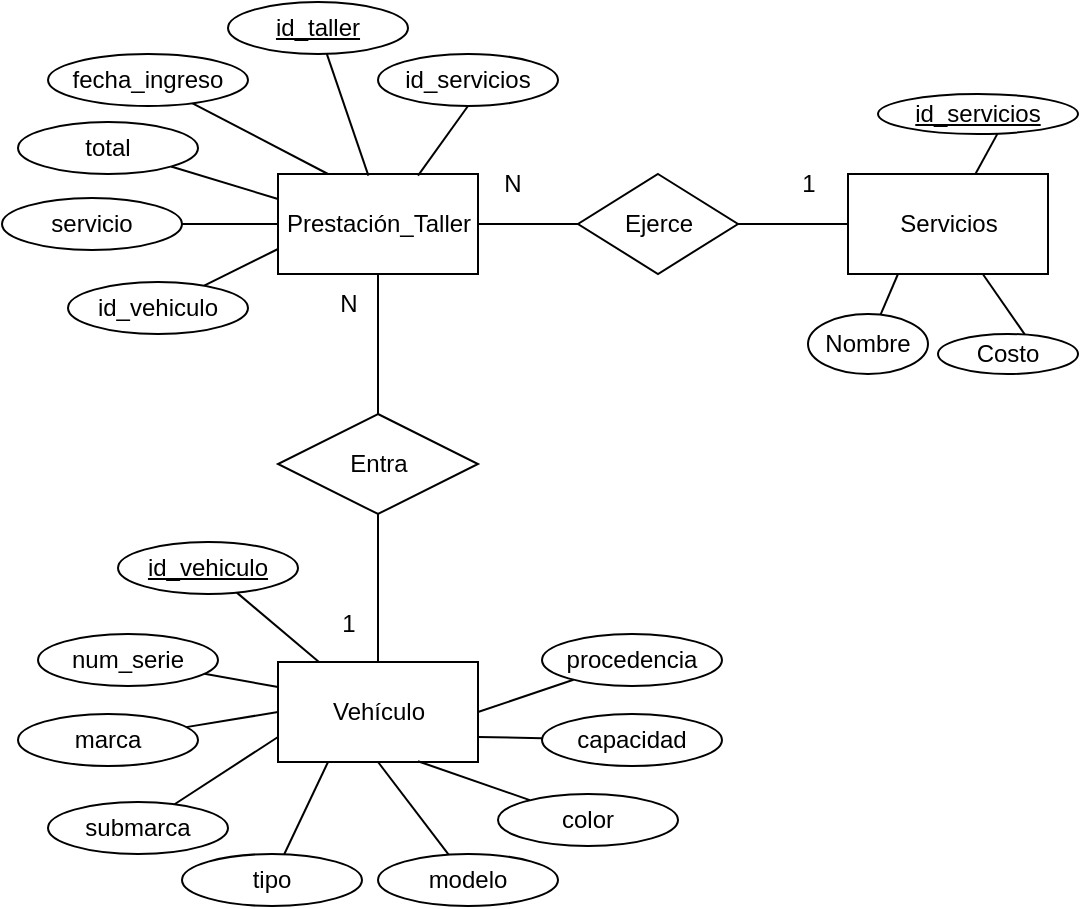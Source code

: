 <mxfile>
    <diagram id="OlT-u3WU-vYkxgeVpw6N" name="Page-1">
        <mxGraphModel dx="1177" dy="948" grid="1" gridSize="10" guides="1" tooltips="1" connect="1" arrows="1" fold="1" page="1" pageScale="1" pageWidth="583" pageHeight="827" math="0" shadow="0">
            <root>
                <mxCell id="0"/>
                <mxCell id="1" parent="0"/>
                <mxCell id="2" value="Vehículo" style="html=1;dashed=0;whitespace=wrap;" parent="1" vertex="1">
                    <mxGeometry x="160" y="364" width="100" height="50" as="geometry"/>
                </mxCell>
                <mxCell id="12" value="" style="edgeStyle=none;html=1;endArrow=none;endFill=0;" parent="1" source="3" target="2" edge="1">
                    <mxGeometry relative="1" as="geometry"/>
                </mxCell>
                <mxCell id="3" value="Entra" style="shape=rhombus;html=1;dashed=0;whitespace=wrap;perimeter=rhombusPerimeter;" parent="1" vertex="1">
                    <mxGeometry x="160" y="240" width="100" height="50" as="geometry"/>
                </mxCell>
                <mxCell id="4" value="Servicios" style="html=1;dashed=0;whitespace=wrap;" parent="1" vertex="1">
                    <mxGeometry x="445" y="120" width="100" height="50" as="geometry"/>
                </mxCell>
                <mxCell id="9" value="" style="edgeStyle=none;html=1;endArrow=none;endFill=0;" parent="1" source="5" target="6" edge="1">
                    <mxGeometry relative="1" as="geometry"/>
                </mxCell>
                <mxCell id="11" value="" style="edgeStyle=none;html=1;endArrow=none;endFill=0;" parent="1" source="5" target="3" edge="1">
                    <mxGeometry relative="1" as="geometry"/>
                </mxCell>
                <mxCell id="5" value="Prestación_Taller" style="html=1;dashed=0;whitespace=wrap;" parent="1" vertex="1">
                    <mxGeometry x="160" y="120" width="100" height="50" as="geometry"/>
                </mxCell>
                <mxCell id="10" value="" style="edgeStyle=none;html=1;endArrow=none;endFill=0;" parent="1" source="6" target="4" edge="1">
                    <mxGeometry relative="1" as="geometry"/>
                </mxCell>
                <mxCell id="6" value="Ejerce" style="shape=rhombus;html=1;dashed=0;whitespace=wrap;perimeter=rhombusPerimeter;" parent="1" vertex="1">
                    <mxGeometry x="310" y="120" width="80" height="50" as="geometry"/>
                </mxCell>
                <mxCell id="13" value="N" style="text;html=1;align=center;verticalAlign=middle;resizable=0;points=[];autosize=1;strokeColor=none;fillColor=none;" parent="1" vertex="1">
                    <mxGeometry x="262" y="110" width="30" height="30" as="geometry"/>
                </mxCell>
                <mxCell id="14" value="1" style="text;html=1;align=center;verticalAlign=middle;resizable=0;points=[];autosize=1;strokeColor=none;fillColor=none;" parent="1" vertex="1">
                    <mxGeometry x="410" y="110" width="30" height="30" as="geometry"/>
                </mxCell>
                <mxCell id="15" value="N" style="text;html=1;align=center;verticalAlign=middle;resizable=0;points=[];autosize=1;strokeColor=none;fillColor=none;" parent="1" vertex="1">
                    <mxGeometry x="180" y="170" width="30" height="30" as="geometry"/>
                </mxCell>
                <mxCell id="16" value="1" style="text;html=1;align=center;verticalAlign=middle;resizable=0;points=[];autosize=1;strokeColor=none;fillColor=none;" parent="1" vertex="1">
                    <mxGeometry x="180" y="330" width="30" height="30" as="geometry"/>
                </mxCell>
                <mxCell id="23" value="" style="edgeStyle=none;html=1;endArrow=none;endFill=0;" parent="1" target="4" edge="1">
                    <mxGeometry relative="1" as="geometry">
                        <mxPoint x="519.697" y="99.944" as="sourcePoint"/>
                    </mxGeometry>
                </mxCell>
                <mxCell id="17" value="id_servicios" style="ellipse;whiteSpace=wrap;html=1;fontStyle=4" parent="1" vertex="1">
                    <mxGeometry x="460" y="80" width="100" height="20" as="geometry"/>
                </mxCell>
                <mxCell id="22" style="edgeStyle=none;html=1;entryX=0.25;entryY=1;entryDx=0;entryDy=0;endArrow=none;endFill=0;" parent="1" source="18" target="4" edge="1">
                    <mxGeometry relative="1" as="geometry"/>
                </mxCell>
                <mxCell id="18" value="Nombre" style="ellipse;whiteSpace=wrap;html=1;" parent="1" vertex="1">
                    <mxGeometry x="425" y="190" width="60" height="30" as="geometry"/>
                </mxCell>
                <mxCell id="20" value="" style="edgeStyle=none;html=1;endArrow=none;endFill=0;" parent="1" target="4" edge="1">
                    <mxGeometry relative="1" as="geometry">
                        <mxPoint x="533.372" y="200.181" as="sourcePoint"/>
                    </mxGeometry>
                </mxCell>
                <mxCell id="19" value="Costo" style="ellipse;whiteSpace=wrap;html=1;" parent="1" vertex="1">
                    <mxGeometry x="490" y="200" width="70" height="20" as="geometry"/>
                </mxCell>
                <mxCell id="35" style="edgeStyle=none;html=1;endArrow=none;endFill=0;" parent="1" source="24" target="2" edge="1">
                    <mxGeometry relative="1" as="geometry"/>
                </mxCell>
                <mxCell id="24" value="id_vehiculo" style="ellipse;whiteSpace=wrap;html=1;fontStyle=4" parent="1" vertex="1">
                    <mxGeometry x="80" y="304" width="90" height="26" as="geometry"/>
                </mxCell>
                <mxCell id="39" style="edgeStyle=none;html=1;entryX=0.25;entryY=1;entryDx=0;entryDy=0;endArrow=none;endFill=0;" parent="1" source="25" target="2" edge="1">
                    <mxGeometry relative="1" as="geometry"/>
                </mxCell>
                <mxCell id="25" value="tipo" style="ellipse;whiteSpace=wrap;html=1;" parent="1" vertex="1">
                    <mxGeometry x="112" y="460" width="90" height="26" as="geometry"/>
                </mxCell>
                <mxCell id="37" style="edgeStyle=none;html=1;entryX=0;entryY=0.5;entryDx=0;entryDy=0;endArrow=none;endFill=0;" parent="1" source="26" target="2" edge="1">
                    <mxGeometry relative="1" as="geometry"/>
                </mxCell>
                <mxCell id="26" value="marca" style="ellipse;whiteSpace=wrap;html=1;" parent="1" vertex="1">
                    <mxGeometry x="30" y="390" width="90" height="26" as="geometry"/>
                </mxCell>
                <mxCell id="38" style="edgeStyle=none;html=1;entryX=0;entryY=0.75;entryDx=0;entryDy=0;endArrow=none;endFill=0;" parent="1" source="27" target="2" edge="1">
                    <mxGeometry relative="1" as="geometry"/>
                </mxCell>
                <mxCell id="27" value="submarca" style="ellipse;whiteSpace=wrap;html=1;" parent="1" vertex="1">
                    <mxGeometry x="45" y="434" width="90" height="26" as="geometry"/>
                </mxCell>
                <mxCell id="36" style="edgeStyle=none;html=1;entryX=0;entryY=0.25;entryDx=0;entryDy=0;endArrow=none;endFill=0;" parent="1" source="28" target="2" edge="1">
                    <mxGeometry relative="1" as="geometry"/>
                </mxCell>
                <mxCell id="28" value="num_serie" style="ellipse;whiteSpace=wrap;html=1;" parent="1" vertex="1">
                    <mxGeometry x="40" y="350" width="90" height="26" as="geometry"/>
                </mxCell>
                <mxCell id="40" style="edgeStyle=none;html=1;entryX=0.5;entryY=1;entryDx=0;entryDy=0;endArrow=none;endFill=0;" parent="1" source="30" target="2" edge="1">
                    <mxGeometry relative="1" as="geometry"/>
                </mxCell>
                <mxCell id="30" value="modelo" style="ellipse;whiteSpace=wrap;html=1;" parent="1" vertex="1">
                    <mxGeometry x="210" y="460" width="90" height="26" as="geometry"/>
                </mxCell>
                <mxCell id="41" style="edgeStyle=none;html=1;entryX=0.7;entryY=0.992;entryDx=0;entryDy=0;entryPerimeter=0;endArrow=none;endFill=0;" parent="1" source="32" target="2" edge="1">
                    <mxGeometry relative="1" as="geometry"/>
                </mxCell>
                <mxCell id="32" value="color" style="ellipse;whiteSpace=wrap;html=1;" parent="1" vertex="1">
                    <mxGeometry x="270" y="430" width="90" height="26" as="geometry"/>
                </mxCell>
                <mxCell id="42" style="edgeStyle=none;html=1;entryX=1;entryY=0.75;entryDx=0;entryDy=0;endArrow=none;endFill=0;" parent="1" source="33" target="2" edge="1">
                    <mxGeometry relative="1" as="geometry"/>
                </mxCell>
                <mxCell id="33" value="capacidad" style="ellipse;whiteSpace=wrap;html=1;" parent="1" vertex="1">
                    <mxGeometry x="292" y="390" width="90" height="26" as="geometry"/>
                </mxCell>
                <mxCell id="43" style="edgeStyle=none;html=1;entryX=1;entryY=0.5;entryDx=0;entryDy=0;endArrow=none;endFill=0;" parent="1" source="34" target="2" edge="1">
                    <mxGeometry relative="1" as="geometry"/>
                </mxCell>
                <mxCell id="34" value="procedencia" style="ellipse;whiteSpace=wrap;html=1;" parent="1" vertex="1">
                    <mxGeometry x="292" y="350" width="90" height="26" as="geometry"/>
                </mxCell>
                <mxCell id="55" style="edgeStyle=none;html=1;entryX=0.452;entryY=0.016;entryDx=0;entryDy=0;entryPerimeter=0;endArrow=none;endFill=0;" parent="1" source="45" target="5" edge="1">
                    <mxGeometry relative="1" as="geometry"/>
                </mxCell>
                <mxCell id="45" value="id_taller" style="ellipse;whiteSpace=wrap;html=1;fontStyle=4" parent="1" vertex="1">
                    <mxGeometry x="135" y="34" width="90" height="26" as="geometry"/>
                </mxCell>
                <mxCell id="56" style="edgeStyle=none;html=1;entryX=0.25;entryY=0;entryDx=0;entryDy=0;endArrow=none;endFill=0;" parent="1" source="46" target="5" edge="1">
                    <mxGeometry relative="1" as="geometry"/>
                </mxCell>
                <mxCell id="46" value="fecha_ingreso" style="ellipse;whiteSpace=wrap;html=1;" parent="1" vertex="1">
                    <mxGeometry x="45" y="60" width="100" height="26" as="geometry"/>
                </mxCell>
                <mxCell id="58" style="edgeStyle=none;html=1;entryX=0;entryY=0.5;entryDx=0;entryDy=0;endArrow=none;endFill=0;" parent="1" source="48" target="5" edge="1">
                    <mxGeometry relative="1" as="geometry"/>
                </mxCell>
                <mxCell id="48" value="servicio" style="ellipse;whiteSpace=wrap;html=1;" parent="1" vertex="1">
                    <mxGeometry x="22" y="132" width="90" height="26" as="geometry"/>
                </mxCell>
                <mxCell id="57" style="edgeStyle=none;html=1;entryX=0;entryY=0.25;entryDx=0;entryDy=0;endArrow=none;endFill=0;" parent="1" source="49" target="5" edge="1">
                    <mxGeometry relative="1" as="geometry"/>
                </mxCell>
                <mxCell id="49" value="total" style="ellipse;whiteSpace=wrap;html=1;" parent="1" vertex="1">
                    <mxGeometry x="30" y="94" width="90" height="26" as="geometry"/>
                </mxCell>
                <mxCell id="54" style="edgeStyle=none;html=1;exitX=0.5;exitY=1;exitDx=0;exitDy=0;entryX=0.7;entryY=0.016;entryDx=0;entryDy=0;entryPerimeter=0;endArrow=none;endFill=0;" parent="1" source="51" target="5" edge="1">
                    <mxGeometry relative="1" as="geometry"/>
                </mxCell>
                <mxCell id="51" value="id_servicios" style="ellipse;whiteSpace=wrap;html=1;" parent="1" vertex="1">
                    <mxGeometry x="210" y="60" width="90" height="26" as="geometry"/>
                </mxCell>
                <mxCell id="59" style="edgeStyle=none;html=1;entryX=0;entryY=0.75;entryDx=0;entryDy=0;endArrow=none;endFill=0;" parent="1" source="52" target="5" edge="1">
                    <mxGeometry relative="1" as="geometry"/>
                </mxCell>
                <mxCell id="52" value="id_vehiculo" style="ellipse;whiteSpace=wrap;html=1;" parent="1" vertex="1">
                    <mxGeometry x="55" y="174" width="90" height="26" as="geometry"/>
                </mxCell>
            </root>
        </mxGraphModel>
    </diagram>
</mxfile>